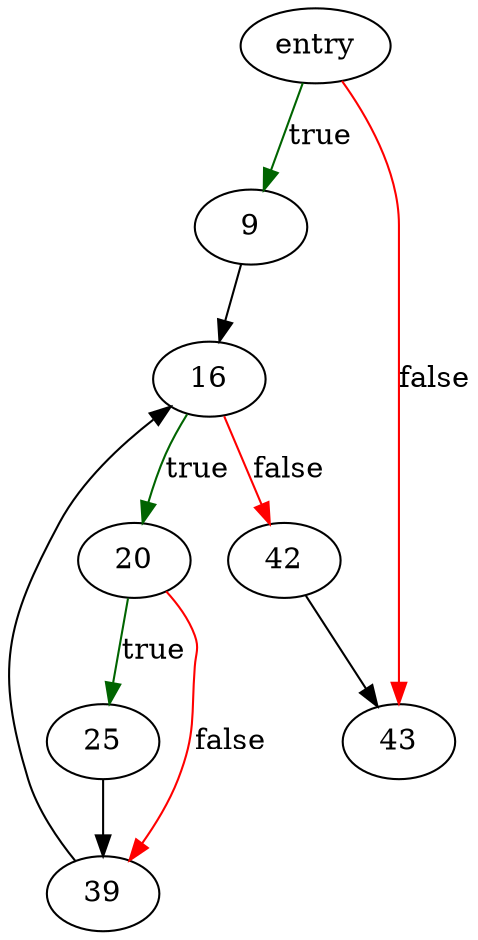 digraph "setAllPagerFlags" {
	// Node definitions.
	1 [label=entry];
	9;
	16;
	20;
	25;
	39;
	42;
	43;

	// Edge definitions.
	1 -> 9 [
		color=darkgreen
		label=true
	];
	1 -> 43 [
		color=red
		label=false
	];
	9 -> 16;
	16 -> 20 [
		color=darkgreen
		label=true
	];
	16 -> 42 [
		color=red
		label=false
	];
	20 -> 25 [
		color=darkgreen
		label=true
	];
	20 -> 39 [
		color=red
		label=false
	];
	25 -> 39;
	39 -> 16;
	42 -> 43;
}